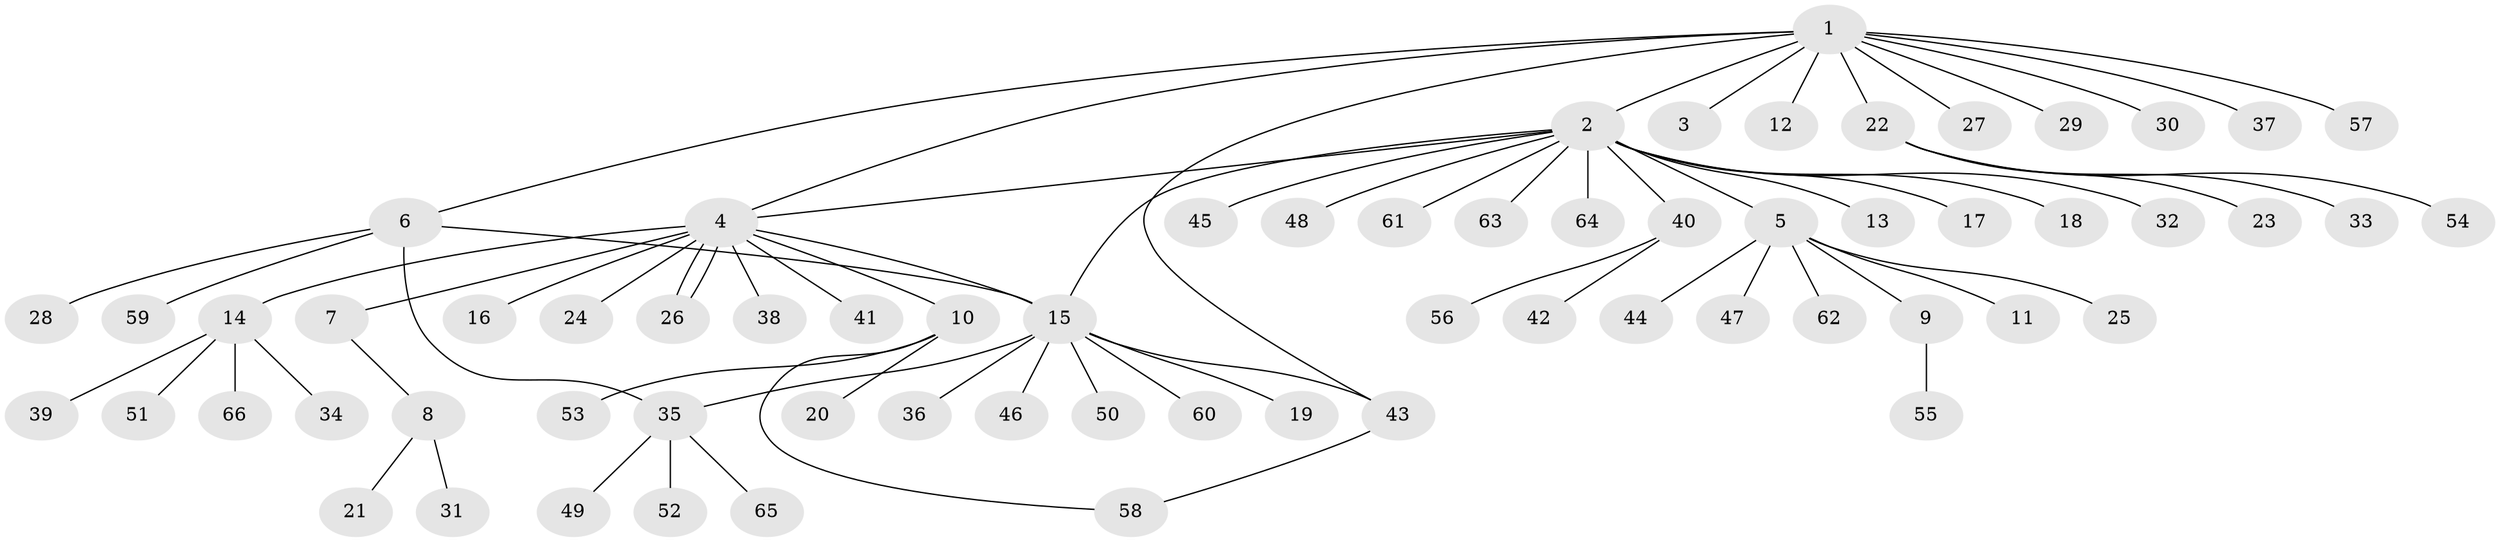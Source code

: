 // Generated by graph-tools (version 1.1) at 2025/11/02/27/25 16:11:10]
// undirected, 66 vertices, 72 edges
graph export_dot {
graph [start="1"]
  node [color=gray90,style=filled];
  1;
  2;
  3;
  4;
  5;
  6;
  7;
  8;
  9;
  10;
  11;
  12;
  13;
  14;
  15;
  16;
  17;
  18;
  19;
  20;
  21;
  22;
  23;
  24;
  25;
  26;
  27;
  28;
  29;
  30;
  31;
  32;
  33;
  34;
  35;
  36;
  37;
  38;
  39;
  40;
  41;
  42;
  43;
  44;
  45;
  46;
  47;
  48;
  49;
  50;
  51;
  52;
  53;
  54;
  55;
  56;
  57;
  58;
  59;
  60;
  61;
  62;
  63;
  64;
  65;
  66;
  1 -- 2;
  1 -- 3;
  1 -- 4;
  1 -- 6;
  1 -- 12;
  1 -- 22;
  1 -- 27;
  1 -- 29;
  1 -- 30;
  1 -- 37;
  1 -- 43;
  1 -- 57;
  2 -- 4;
  2 -- 5;
  2 -- 13;
  2 -- 15;
  2 -- 17;
  2 -- 18;
  2 -- 32;
  2 -- 40;
  2 -- 45;
  2 -- 48;
  2 -- 61;
  2 -- 63;
  2 -- 64;
  4 -- 7;
  4 -- 10;
  4 -- 14;
  4 -- 15;
  4 -- 16;
  4 -- 24;
  4 -- 26;
  4 -- 26;
  4 -- 38;
  4 -- 41;
  5 -- 9;
  5 -- 11;
  5 -- 25;
  5 -- 44;
  5 -- 47;
  5 -- 62;
  6 -- 15;
  6 -- 28;
  6 -- 35;
  6 -- 59;
  7 -- 8;
  8 -- 21;
  8 -- 31;
  9 -- 55;
  10 -- 20;
  10 -- 53;
  10 -- 58;
  14 -- 34;
  14 -- 39;
  14 -- 51;
  14 -- 66;
  15 -- 19;
  15 -- 35;
  15 -- 36;
  15 -- 43;
  15 -- 46;
  15 -- 50;
  15 -- 60;
  22 -- 23;
  22 -- 33;
  22 -- 54;
  35 -- 49;
  35 -- 52;
  35 -- 65;
  40 -- 42;
  40 -- 56;
  43 -- 58;
}
